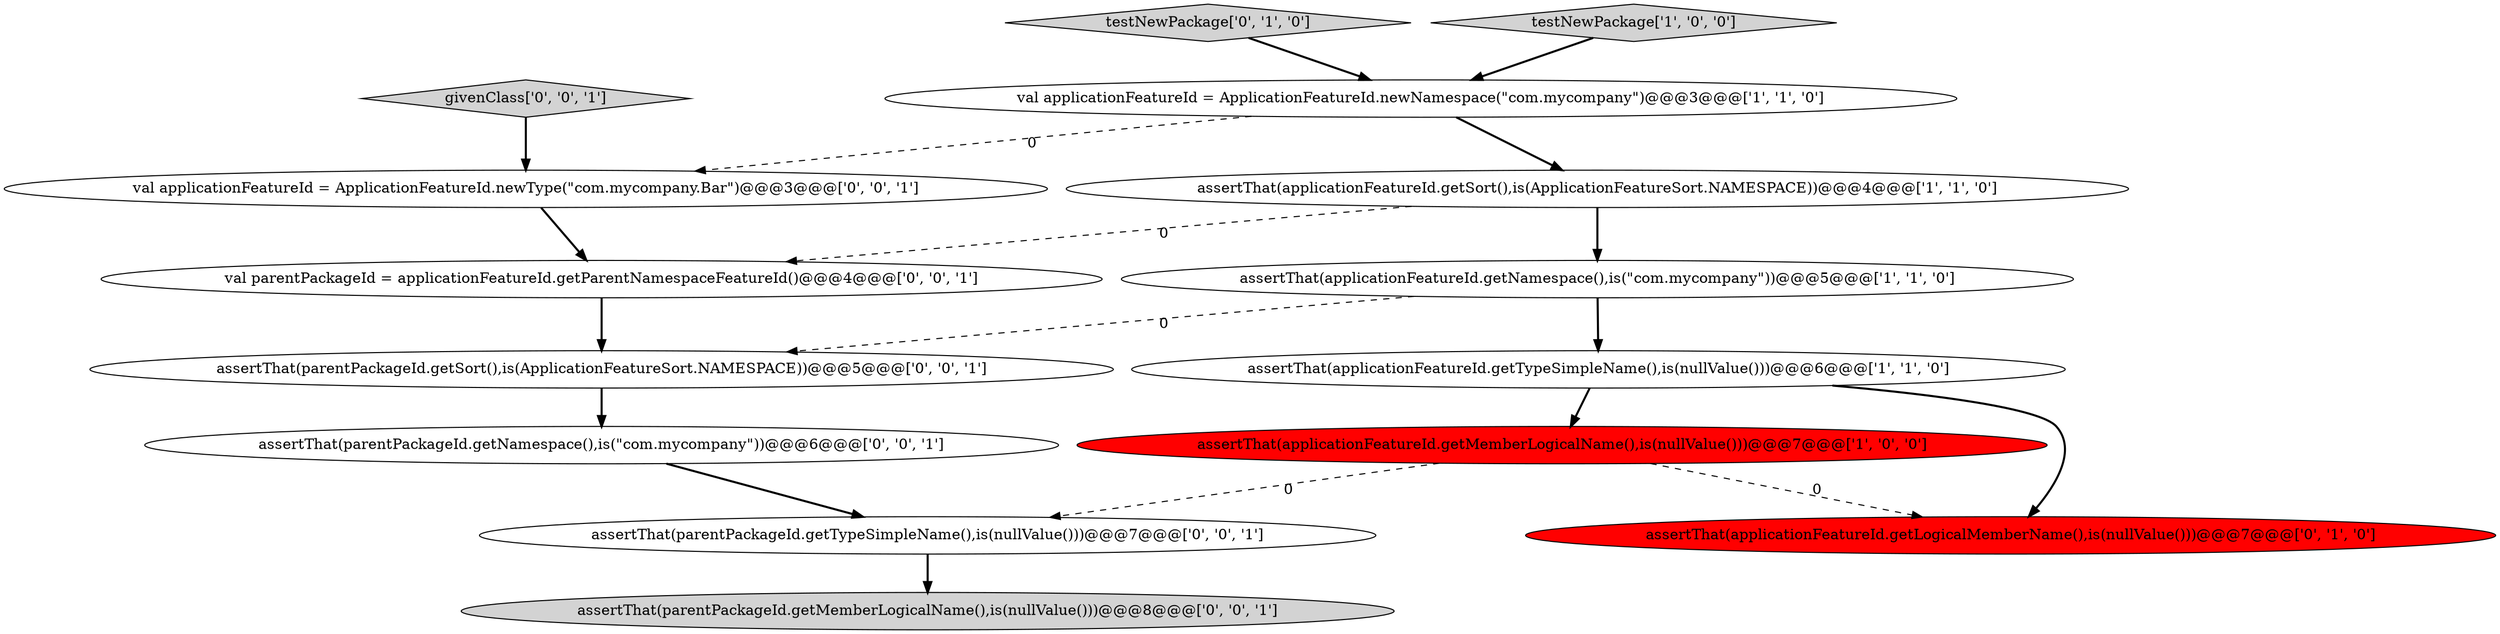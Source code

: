 digraph {
10 [style = filled, label = "assertThat(parentPackageId.getSort(),is(ApplicationFeatureSort.NAMESPACE))@@@5@@@['0', '0', '1']", fillcolor = white, shape = ellipse image = "AAA0AAABBB3BBB"];
2 [style = filled, label = "assertThat(applicationFeatureId.getNamespace(),is(\"com.mycompany\"))@@@5@@@['1', '1', '0']", fillcolor = white, shape = ellipse image = "AAA0AAABBB1BBB"];
3 [style = filled, label = "assertThat(applicationFeatureId.getTypeSimpleName(),is(nullValue()))@@@6@@@['1', '1', '0']", fillcolor = white, shape = ellipse image = "AAA0AAABBB1BBB"];
12 [style = filled, label = "assertThat(parentPackageId.getNamespace(),is(\"com.mycompany\"))@@@6@@@['0', '0', '1']", fillcolor = white, shape = ellipse image = "AAA0AAABBB3BBB"];
9 [style = filled, label = "val parentPackageId = applicationFeatureId.getParentNamespaceFeatureId()@@@4@@@['0', '0', '1']", fillcolor = white, shape = ellipse image = "AAA0AAABBB3BBB"];
7 [style = filled, label = "testNewPackage['0', '1', '0']", fillcolor = lightgray, shape = diamond image = "AAA0AAABBB2BBB"];
13 [style = filled, label = "assertThat(parentPackageId.getTypeSimpleName(),is(nullValue()))@@@7@@@['0', '0', '1']", fillcolor = white, shape = ellipse image = "AAA0AAABBB3BBB"];
8 [style = filled, label = "givenClass['0', '0', '1']", fillcolor = lightgray, shape = diamond image = "AAA0AAABBB3BBB"];
6 [style = filled, label = "assertThat(applicationFeatureId.getLogicalMemberName(),is(nullValue()))@@@7@@@['0', '1', '0']", fillcolor = red, shape = ellipse image = "AAA1AAABBB2BBB"];
4 [style = filled, label = "testNewPackage['1', '0', '0']", fillcolor = lightgray, shape = diamond image = "AAA0AAABBB1BBB"];
1 [style = filled, label = "assertThat(applicationFeatureId.getSort(),is(ApplicationFeatureSort.NAMESPACE))@@@4@@@['1', '1', '0']", fillcolor = white, shape = ellipse image = "AAA0AAABBB1BBB"];
5 [style = filled, label = "assertThat(applicationFeatureId.getMemberLogicalName(),is(nullValue()))@@@7@@@['1', '0', '0']", fillcolor = red, shape = ellipse image = "AAA1AAABBB1BBB"];
11 [style = filled, label = "assertThat(parentPackageId.getMemberLogicalName(),is(nullValue()))@@@8@@@['0', '0', '1']", fillcolor = lightgray, shape = ellipse image = "AAA0AAABBB3BBB"];
0 [style = filled, label = "val applicationFeatureId = ApplicationFeatureId.newNamespace(\"com.mycompany\")@@@3@@@['1', '1', '0']", fillcolor = white, shape = ellipse image = "AAA0AAABBB1BBB"];
14 [style = filled, label = "val applicationFeatureId = ApplicationFeatureId.newType(\"com.mycompany.Bar\")@@@3@@@['0', '0', '1']", fillcolor = white, shape = ellipse image = "AAA0AAABBB3BBB"];
5->13 [style = dashed, label="0"];
0->14 [style = dashed, label="0"];
12->13 [style = bold, label=""];
8->14 [style = bold, label=""];
3->6 [style = bold, label=""];
14->9 [style = bold, label=""];
3->5 [style = bold, label=""];
1->2 [style = bold, label=""];
7->0 [style = bold, label=""];
1->9 [style = dashed, label="0"];
9->10 [style = bold, label=""];
5->6 [style = dashed, label="0"];
10->12 [style = bold, label=""];
13->11 [style = bold, label=""];
0->1 [style = bold, label=""];
2->3 [style = bold, label=""];
4->0 [style = bold, label=""];
2->10 [style = dashed, label="0"];
}
